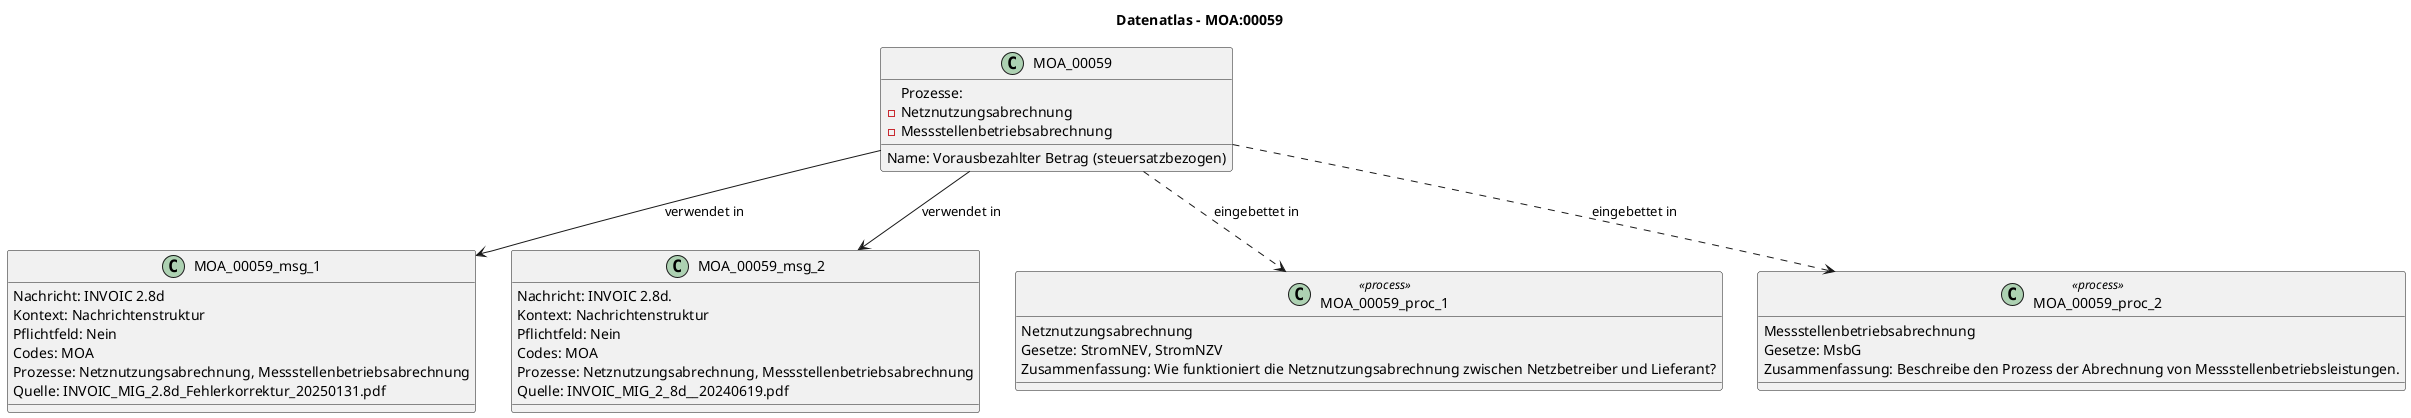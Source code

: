 @startuml
title Datenatlas – MOA:00059
class MOA_00059 {
  Name: Vorausbezahlter Betrag (steuersatzbezogen)
  Prozesse:
    - Netznutzungsabrechnung
    - Messstellenbetriebsabrechnung
}
class MOA_00059_msg_1 {
  Nachricht: INVOIC 2.8d
  Kontext: Nachrichtenstruktur
  Pflichtfeld: Nein
  Codes: MOA
  Prozesse: Netznutzungsabrechnung, Messstellenbetriebsabrechnung
  Quelle: INVOIC_MIG_2.8d_Fehlerkorrektur_20250131.pdf
}
MOA_00059 --> MOA_00059_msg_1 : verwendet in
class MOA_00059_msg_2 {
  Nachricht: INVOIC 2.8d.
  Kontext: Nachrichtenstruktur
  Pflichtfeld: Nein
  Codes: MOA
  Prozesse: Netznutzungsabrechnung, Messstellenbetriebsabrechnung
  Quelle: INVOIC_MIG_2_8d__20240619.pdf
}
MOA_00059 --> MOA_00059_msg_2 : verwendet in
class MOA_00059_proc_1 <<process>> {
  Netznutzungsabrechnung
  Gesetze: StromNEV, StromNZV
  Zusammenfassung: Wie funktioniert die Netznutzungsabrechnung zwischen Netzbetreiber und Lieferant?
}
MOA_00059 ..> MOA_00059_proc_1 : eingebettet in
class MOA_00059_proc_2 <<process>> {
  Messstellenbetriebsabrechnung
  Gesetze: MsbG
  Zusammenfassung: Beschreibe den Prozess der Abrechnung von Messstellenbetriebsleistungen.
}
MOA_00059 ..> MOA_00059_proc_2 : eingebettet in
@enduml